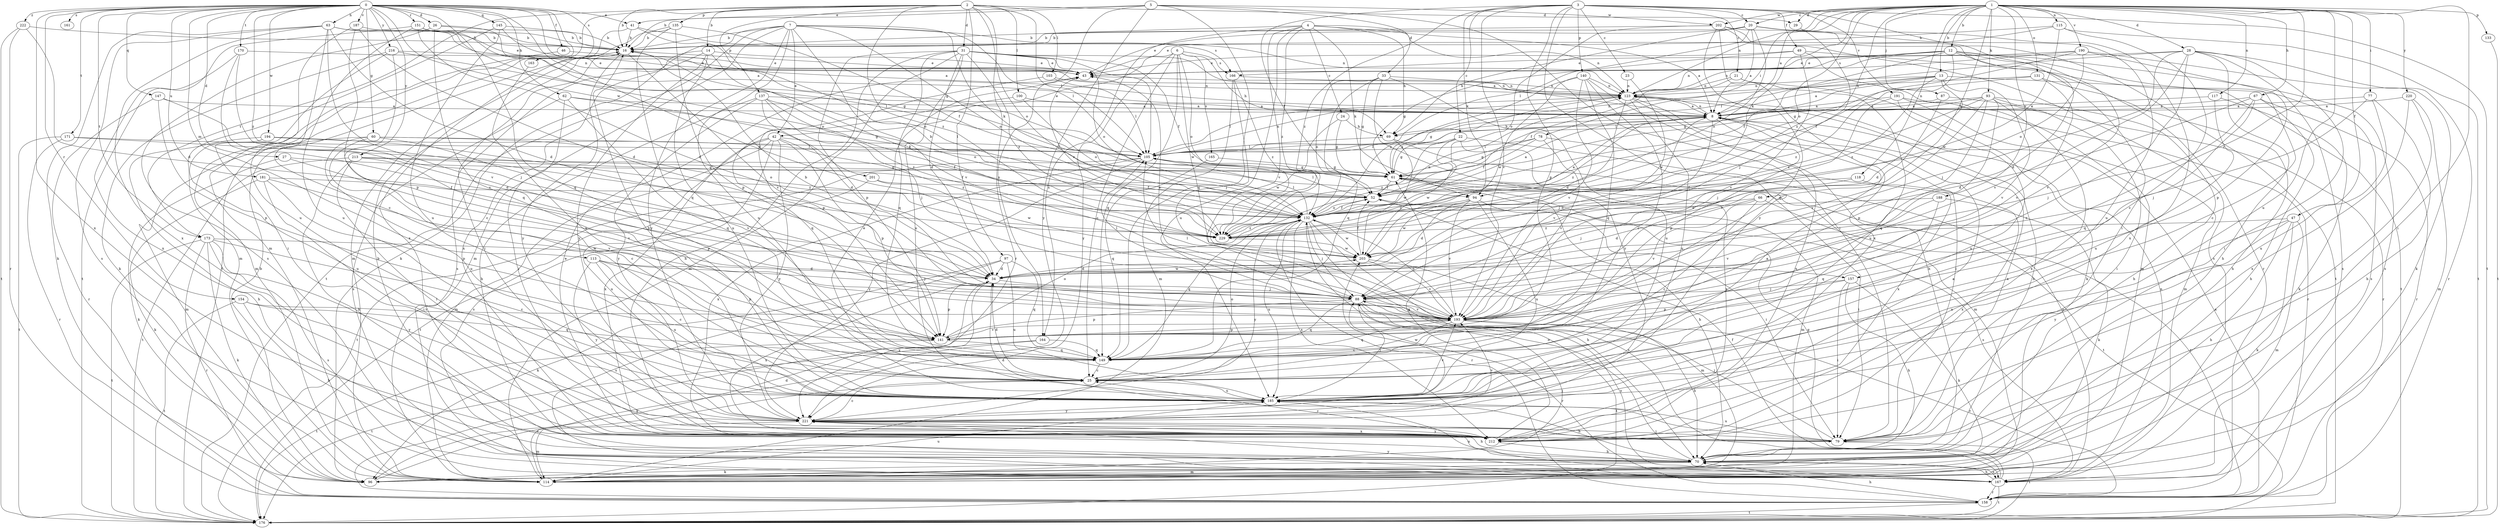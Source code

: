 strict digraph  {
0;
1;
2;
3;
4;
5;
6;
7;
8;
12;
13;
14;
16;
20;
21;
22;
23;
24;
25;
26;
27;
28;
29;
31;
33;
34;
41;
42;
43;
46;
47;
49;
52;
60;
61;
62;
63;
66;
67;
69;
70;
77;
78;
79;
87;
88;
93;
94;
96;
97;
100;
103;
105;
113;
114;
115;
117;
118;
123;
131;
132;
133;
135;
137;
140;
141;
145;
147;
149;
151;
154;
157;
158;
161;
163;
164;
165;
166;
167;
170;
171;
173;
176;
181;
185;
187;
188;
190;
191;
193;
194;
201;
202;
203;
212;
213;
216;
220;
221;
222;
229;
0 -> 26  [label=d];
0 -> 27  [label=d];
0 -> 41  [label=e];
0 -> 46  [label=f];
0 -> 60  [label=g];
0 -> 61  [label=g];
0 -> 62  [label=h];
0 -> 63  [label=h];
0 -> 113  [label=m];
0 -> 114  [label=m];
0 -> 145  [label=q];
0 -> 147  [label=q];
0 -> 149  [label=q];
0 -> 151  [label=r];
0 -> 154  [label=r];
0 -> 157  [label=r];
0 -> 161  [label=s];
0 -> 163  [label=s];
0 -> 170  [label=t];
0 -> 171  [label=t];
0 -> 173  [label=t];
0 -> 181  [label=u];
0 -> 187  [label=v];
0 -> 194  [label=w];
0 -> 201  [label=w];
0 -> 212  [label=x];
0 -> 213  [label=y];
0 -> 216  [label=y];
0 -> 222  [label=z];
0 -> 229  [label=z];
1 -> 8  [label=a];
1 -> 12  [label=b];
1 -> 13  [label=b];
1 -> 20  [label=c];
1 -> 28  [label=d];
1 -> 29  [label=d];
1 -> 47  [label=f];
1 -> 66  [label=h];
1 -> 67  [label=h];
1 -> 77  [label=i];
1 -> 78  [label=i];
1 -> 79  [label=i];
1 -> 87  [label=j];
1 -> 93  [label=k];
1 -> 94  [label=k];
1 -> 115  [label=n];
1 -> 117  [label=n];
1 -> 118  [label=n];
1 -> 123  [label=n];
1 -> 131  [label=o];
1 -> 132  [label=o];
1 -> 133  [label=p];
1 -> 157  [label=r];
1 -> 185  [label=u];
1 -> 188  [label=v];
1 -> 190  [label=v];
1 -> 202  [label=w];
1 -> 220  [label=y];
1 -> 229  [label=z];
2 -> 14  [label=b];
2 -> 16  [label=b];
2 -> 29  [label=d];
2 -> 31  [label=d];
2 -> 97  [label=l];
2 -> 100  [label=l];
2 -> 103  [label=l];
2 -> 105  [label=l];
2 -> 132  [label=o];
2 -> 135  [label=p];
2 -> 137  [label=p];
2 -> 158  [label=r];
2 -> 173  [label=t];
2 -> 176  [label=t];
2 -> 229  [label=z];
3 -> 20  [label=c];
3 -> 21  [label=c];
3 -> 22  [label=c];
3 -> 23  [label=c];
3 -> 49  [label=f];
3 -> 52  [label=f];
3 -> 79  [label=i];
3 -> 94  [label=k];
3 -> 140  [label=p];
3 -> 141  [label=p];
3 -> 176  [label=t];
3 -> 191  [label=v];
3 -> 193  [label=v];
3 -> 221  [label=y];
3 -> 229  [label=z];
4 -> 8  [label=a];
4 -> 16  [label=b];
4 -> 24  [label=c];
4 -> 69  [label=h];
4 -> 94  [label=k];
4 -> 123  [label=n];
4 -> 164  [label=s];
4 -> 185  [label=u];
4 -> 193  [label=v];
4 -> 229  [label=z];
5 -> 16  [label=b];
5 -> 33  [label=d];
5 -> 41  [label=e];
5 -> 79  [label=i];
5 -> 149  [label=q];
5 -> 164  [label=s];
5 -> 202  [label=w];
5 -> 221  [label=y];
6 -> 25  [label=c];
6 -> 42  [label=e];
6 -> 69  [label=h];
6 -> 132  [label=o];
6 -> 149  [label=q];
6 -> 165  [label=s];
6 -> 166  [label=s];
6 -> 203  [label=w];
6 -> 221  [label=y];
7 -> 16  [label=b];
7 -> 42  [label=e];
7 -> 94  [label=k];
7 -> 96  [label=k];
7 -> 105  [label=l];
7 -> 114  [label=m];
7 -> 132  [label=o];
7 -> 166  [label=s];
7 -> 176  [label=t];
7 -> 185  [label=u];
7 -> 193  [label=v];
7 -> 221  [label=y];
8 -> 69  [label=h];
8 -> 88  [label=j];
8 -> 123  [label=n];
8 -> 141  [label=p];
8 -> 193  [label=v];
8 -> 229  [label=z];
12 -> 25  [label=c];
12 -> 34  [label=d];
12 -> 43  [label=e];
12 -> 52  [label=f];
12 -> 105  [label=l];
12 -> 123  [label=n];
12 -> 166  [label=s];
12 -> 167  [label=s];
12 -> 193  [label=v];
13 -> 8  [label=a];
13 -> 34  [label=d];
13 -> 61  [label=g];
13 -> 69  [label=h];
13 -> 123  [label=n];
13 -> 167  [label=s];
13 -> 193  [label=v];
13 -> 229  [label=z];
14 -> 43  [label=e];
14 -> 167  [label=s];
14 -> 185  [label=u];
14 -> 212  [label=x];
14 -> 221  [label=y];
14 -> 229  [label=z];
16 -> 43  [label=e];
16 -> 79  [label=i];
16 -> 193  [label=v];
16 -> 221  [label=y];
20 -> 8  [label=a];
20 -> 16  [label=b];
20 -> 43  [label=e];
20 -> 69  [label=h];
20 -> 105  [label=l];
20 -> 132  [label=o];
20 -> 185  [label=u];
20 -> 212  [label=x];
21 -> 52  [label=f];
21 -> 96  [label=k];
21 -> 123  [label=n];
21 -> 185  [label=u];
22 -> 61  [label=g];
22 -> 105  [label=l];
22 -> 167  [label=s];
22 -> 203  [label=w];
22 -> 212  [label=x];
22 -> 229  [label=z];
23 -> 123  [label=n];
23 -> 203  [label=w];
24 -> 61  [label=g];
24 -> 69  [label=h];
24 -> 203  [label=w];
25 -> 34  [label=d];
25 -> 43  [label=e];
25 -> 132  [label=o];
25 -> 185  [label=u];
26 -> 16  [label=b];
26 -> 123  [label=n];
26 -> 149  [label=q];
26 -> 167  [label=s];
27 -> 61  [label=g];
27 -> 96  [label=k];
27 -> 193  [label=v];
28 -> 25  [label=c];
28 -> 43  [label=e];
28 -> 52  [label=f];
28 -> 70  [label=h];
28 -> 79  [label=i];
28 -> 88  [label=j];
28 -> 158  [label=r];
28 -> 167  [label=s];
28 -> 193  [label=v];
29 -> 88  [label=j];
31 -> 8  [label=a];
31 -> 34  [label=d];
31 -> 43  [label=e];
31 -> 52  [label=f];
31 -> 70  [label=h];
31 -> 105  [label=l];
31 -> 114  [label=m];
31 -> 132  [label=o];
31 -> 141  [label=p];
31 -> 149  [label=q];
31 -> 185  [label=u];
31 -> 229  [label=z];
33 -> 61  [label=g];
33 -> 123  [label=n];
33 -> 132  [label=o];
33 -> 149  [label=q];
33 -> 185  [label=u];
33 -> 221  [label=y];
34 -> 88  [label=j];
34 -> 141  [label=p];
34 -> 203  [label=w];
34 -> 212  [label=x];
34 -> 221  [label=y];
41 -> 16  [label=b];
41 -> 123  [label=n];
41 -> 132  [label=o];
41 -> 212  [label=x];
42 -> 105  [label=l];
42 -> 114  [label=m];
42 -> 141  [label=p];
42 -> 167  [label=s];
42 -> 176  [label=t];
42 -> 212  [label=x];
42 -> 221  [label=y];
42 -> 229  [label=z];
43 -> 123  [label=n];
46 -> 43  [label=e];
46 -> 114  [label=m];
47 -> 70  [label=h];
47 -> 96  [label=k];
47 -> 114  [label=m];
47 -> 185  [label=u];
47 -> 221  [label=y];
47 -> 229  [label=z];
49 -> 43  [label=e];
49 -> 61  [label=g];
49 -> 114  [label=m];
49 -> 176  [label=t];
49 -> 193  [label=v];
52 -> 8  [label=a];
52 -> 79  [label=i];
52 -> 105  [label=l];
52 -> 132  [label=o];
60 -> 25  [label=c];
60 -> 105  [label=l];
60 -> 114  [label=m];
60 -> 132  [label=o];
60 -> 185  [label=u];
60 -> 193  [label=v];
61 -> 8  [label=a];
61 -> 52  [label=f];
61 -> 70  [label=h];
61 -> 79  [label=i];
61 -> 114  [label=m];
61 -> 176  [label=t];
62 -> 8  [label=a];
62 -> 61  [label=g];
62 -> 79  [label=i];
62 -> 149  [label=q];
62 -> 167  [label=s];
63 -> 8  [label=a];
63 -> 16  [label=b];
63 -> 25  [label=c];
63 -> 34  [label=d];
63 -> 43  [label=e];
63 -> 96  [label=k];
63 -> 167  [label=s];
63 -> 193  [label=v];
63 -> 212  [label=x];
66 -> 25  [label=c];
66 -> 34  [label=d];
66 -> 132  [label=o];
66 -> 158  [label=r];
66 -> 193  [label=v];
67 -> 8  [label=a];
67 -> 34  [label=d];
67 -> 70  [label=h];
67 -> 88  [label=j];
67 -> 149  [label=q];
67 -> 158  [label=r];
69 -> 105  [label=l];
69 -> 114  [label=m];
69 -> 203  [label=w];
70 -> 16  [label=b];
70 -> 96  [label=k];
70 -> 114  [label=m];
70 -> 132  [label=o];
70 -> 167  [label=s];
77 -> 8  [label=a];
77 -> 70  [label=h];
77 -> 88  [label=j];
77 -> 185  [label=u];
78 -> 52  [label=f];
78 -> 61  [label=g];
78 -> 105  [label=l];
78 -> 193  [label=v];
78 -> 212  [label=x];
79 -> 8  [label=a];
79 -> 34  [label=d];
79 -> 88  [label=j];
79 -> 176  [label=t];
79 -> 185  [label=u];
87 -> 8  [label=a];
87 -> 158  [label=r];
87 -> 193  [label=v];
88 -> 16  [label=b];
88 -> 43  [label=e];
88 -> 105  [label=l];
88 -> 141  [label=p];
88 -> 149  [label=q];
88 -> 158  [label=r];
88 -> 167  [label=s];
88 -> 176  [label=t];
88 -> 193  [label=v];
93 -> 8  [label=a];
93 -> 70  [label=h];
93 -> 79  [label=i];
93 -> 105  [label=l];
93 -> 141  [label=p];
93 -> 149  [label=q];
93 -> 193  [label=v];
93 -> 212  [label=x];
93 -> 229  [label=z];
94 -> 34  [label=d];
94 -> 132  [label=o];
94 -> 167  [label=s];
94 -> 185  [label=u];
94 -> 193  [label=v];
94 -> 203  [label=w];
96 -> 16  [label=b];
96 -> 25  [label=c];
97 -> 34  [label=d];
97 -> 96  [label=k];
97 -> 149  [label=q];
97 -> 167  [label=s];
97 -> 185  [label=u];
100 -> 8  [label=a];
100 -> 132  [label=o];
100 -> 149  [label=q];
103 -> 105  [label=l];
103 -> 123  [label=n];
103 -> 141  [label=p];
105 -> 61  [label=g];
105 -> 123  [label=n];
105 -> 176  [label=t];
105 -> 212  [label=x];
105 -> 221  [label=y];
113 -> 25  [label=c];
113 -> 34  [label=d];
113 -> 88  [label=j];
113 -> 141  [label=p];
113 -> 185  [label=u];
113 -> 221  [label=y];
114 -> 34  [label=d];
114 -> 88  [label=j];
114 -> 185  [label=u];
115 -> 16  [label=b];
115 -> 25  [label=c];
115 -> 43  [label=e];
115 -> 176  [label=t];
115 -> 203  [label=w];
117 -> 8  [label=a];
117 -> 96  [label=k];
117 -> 185  [label=u];
118 -> 52  [label=f];
118 -> 88  [label=j];
118 -> 212  [label=x];
123 -> 8  [label=a];
123 -> 34  [label=d];
123 -> 61  [label=g];
123 -> 70  [label=h];
123 -> 79  [label=i];
123 -> 105  [label=l];
123 -> 185  [label=u];
123 -> 212  [label=x];
131 -> 70  [label=h];
131 -> 123  [label=n];
131 -> 193  [label=v];
131 -> 229  [label=z];
132 -> 8  [label=a];
132 -> 16  [label=b];
132 -> 52  [label=f];
132 -> 70  [label=h];
132 -> 88  [label=j];
132 -> 105  [label=l];
132 -> 149  [label=q];
132 -> 158  [label=r];
132 -> 167  [label=s];
132 -> 185  [label=u];
132 -> 203  [label=w];
132 -> 212  [label=x];
132 -> 221  [label=y];
132 -> 229  [label=z];
133 -> 176  [label=t];
135 -> 16  [label=b];
135 -> 52  [label=f];
135 -> 114  [label=m];
135 -> 141  [label=p];
135 -> 149  [label=q];
137 -> 8  [label=a];
137 -> 34  [label=d];
137 -> 70  [label=h];
137 -> 88  [label=j];
137 -> 132  [label=o];
137 -> 221  [label=y];
137 -> 229  [label=z];
140 -> 25  [label=c];
140 -> 70  [label=h];
140 -> 123  [label=n];
140 -> 132  [label=o];
140 -> 149  [label=q];
140 -> 193  [label=v];
140 -> 203  [label=w];
141 -> 132  [label=o];
141 -> 149  [label=q];
141 -> 176  [label=t];
141 -> 193  [label=v];
145 -> 8  [label=a];
145 -> 16  [label=b];
145 -> 114  [label=m];
145 -> 185  [label=u];
147 -> 8  [label=a];
147 -> 34  [label=d];
147 -> 141  [label=p];
147 -> 158  [label=r];
149 -> 25  [label=c];
151 -> 16  [label=b];
151 -> 34  [label=d];
151 -> 61  [label=g];
151 -> 132  [label=o];
151 -> 176  [label=t];
151 -> 185  [label=u];
154 -> 70  [label=h];
154 -> 149  [label=q];
154 -> 176  [label=t];
154 -> 193  [label=v];
157 -> 70  [label=h];
157 -> 79  [label=i];
157 -> 88  [label=j];
157 -> 96  [label=k];
157 -> 141  [label=p];
158 -> 8  [label=a];
158 -> 70  [label=h];
158 -> 176  [label=t];
163 -> 185  [label=u];
164 -> 96  [label=k];
164 -> 149  [label=q];
164 -> 176  [label=t];
165 -> 61  [label=g];
165 -> 149  [label=q];
166 -> 88  [label=j];
166 -> 114  [label=m];
166 -> 123  [label=n];
166 -> 229  [label=z];
167 -> 52  [label=f];
167 -> 61  [label=g];
167 -> 70  [label=h];
167 -> 123  [label=n];
167 -> 158  [label=r];
167 -> 176  [label=t];
167 -> 185  [label=u];
167 -> 221  [label=y];
170 -> 43  [label=e];
170 -> 88  [label=j];
170 -> 193  [label=v];
170 -> 212  [label=x];
171 -> 52  [label=f];
171 -> 105  [label=l];
171 -> 158  [label=r];
171 -> 176  [label=t];
173 -> 25  [label=c];
173 -> 96  [label=k];
173 -> 158  [label=r];
173 -> 167  [label=s];
173 -> 176  [label=t];
173 -> 203  [label=w];
173 -> 221  [label=y];
181 -> 52  [label=f];
181 -> 79  [label=i];
181 -> 96  [label=k];
181 -> 141  [label=p];
181 -> 193  [label=v];
185 -> 8  [label=a];
185 -> 16  [label=b];
185 -> 70  [label=h];
185 -> 88  [label=j];
185 -> 193  [label=v];
185 -> 221  [label=y];
187 -> 16  [label=b];
187 -> 34  [label=d];
187 -> 141  [label=p];
187 -> 185  [label=u];
188 -> 96  [label=k];
188 -> 132  [label=o];
188 -> 149  [label=q];
188 -> 193  [label=v];
190 -> 43  [label=e];
190 -> 61  [label=g];
190 -> 96  [label=k];
190 -> 123  [label=n];
190 -> 132  [label=o];
190 -> 141  [label=p];
191 -> 8  [label=a];
191 -> 88  [label=j];
191 -> 114  [label=m];
191 -> 158  [label=r];
191 -> 185  [label=u];
193 -> 25  [label=c];
193 -> 70  [label=h];
193 -> 105  [label=l];
193 -> 132  [label=o];
193 -> 141  [label=p];
193 -> 149  [label=q];
193 -> 158  [label=r];
194 -> 70  [label=h];
194 -> 105  [label=l];
194 -> 185  [label=u];
194 -> 229  [label=z];
201 -> 52  [label=f];
201 -> 185  [label=u];
201 -> 203  [label=w];
202 -> 16  [label=b];
202 -> 132  [label=o];
202 -> 149  [label=q];
202 -> 158  [label=r];
202 -> 167  [label=s];
202 -> 176  [label=t];
202 -> 212  [label=x];
203 -> 34  [label=d];
203 -> 52  [label=f];
203 -> 114  [label=m];
203 -> 193  [label=v];
212 -> 8  [label=a];
212 -> 25  [label=c];
212 -> 43  [label=e];
212 -> 61  [label=g];
212 -> 70  [label=h];
212 -> 221  [label=y];
213 -> 52  [label=f];
213 -> 61  [label=g];
213 -> 70  [label=h];
213 -> 79  [label=i];
213 -> 141  [label=p];
213 -> 176  [label=t];
216 -> 25  [label=c];
216 -> 43  [label=e];
216 -> 79  [label=i];
216 -> 96  [label=k];
216 -> 105  [label=l];
220 -> 8  [label=a];
220 -> 79  [label=i];
220 -> 114  [label=m];
220 -> 212  [label=x];
221 -> 25  [label=c];
221 -> 70  [label=h];
221 -> 79  [label=i];
221 -> 114  [label=m];
221 -> 193  [label=v];
221 -> 203  [label=w];
221 -> 212  [label=x];
222 -> 16  [label=b];
222 -> 34  [label=d];
222 -> 158  [label=r];
222 -> 176  [label=t];
229 -> 43  [label=e];
229 -> 123  [label=n];
229 -> 203  [label=w];
}
